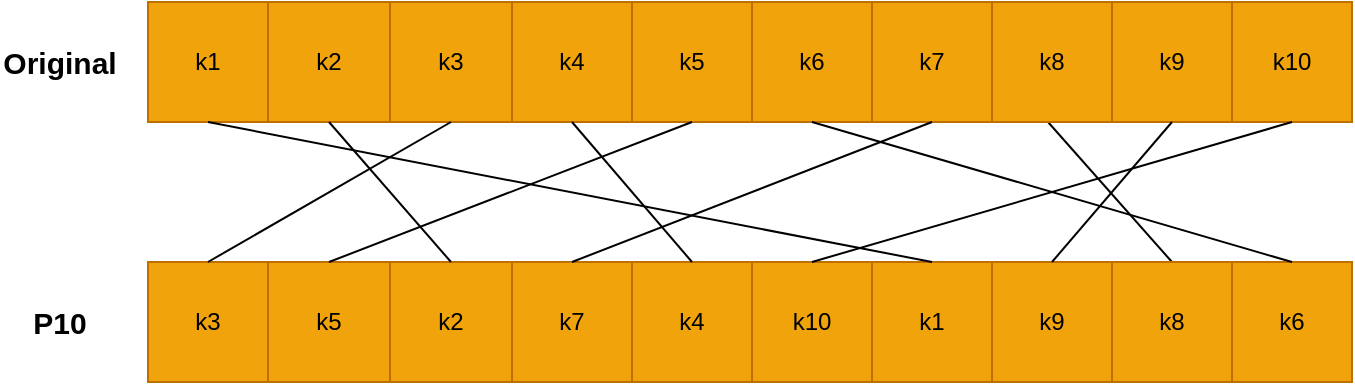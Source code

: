 <mxfile version="22.1.16" type="device">
  <diagram name="Stránka-1" id="YqRgB6bF7ps_heDAT-wN">
    <mxGraphModel dx="1434" dy="844" grid="1" gridSize="10" guides="1" tooltips="1" connect="1" arrows="1" fold="1" page="1" pageScale="1" pageWidth="827" pageHeight="1169" math="0" shadow="0">
      <root>
        <mxCell id="0" />
        <mxCell id="1" parent="0" />
        <mxCell id="3DRULBe8b-DT2g1qf9wI-34" style="rounded=0;orthogonalLoop=1;jettySize=auto;html=1;exitX=0.75;exitY=1;exitDx=0;exitDy=0;entryX=0.5;entryY=0;entryDx=0;entryDy=0;startArrow=none;startFill=0;endArrow=none;endFill=0;" parent="1" source="3DRULBe8b-DT2g1qf9wI-1" target="3DRULBe8b-DT2g1qf9wI-22" edge="1">
          <mxGeometry relative="1" as="geometry" />
        </mxCell>
        <mxCell id="3DRULBe8b-DT2g1qf9wI-1" value="" style="swimlane;startSize=0;" parent="1" vertex="1">
          <mxGeometry x="114" y="320" width="600" height="60" as="geometry">
            <mxRectangle x="310" y="330" width="50" height="40" as="alternateBounds" />
          </mxGeometry>
        </mxCell>
        <mxCell id="3DRULBe8b-DT2g1qf9wI-2" value="k1" style="rounded=0;whiteSpace=wrap;html=1;fillColor=#f0a30a;strokeColor=#BD7000;fontColor=#000000;" parent="3DRULBe8b-DT2g1qf9wI-1" vertex="1">
          <mxGeometry width="60" height="60" as="geometry" />
        </mxCell>
        <mxCell id="3DRULBe8b-DT2g1qf9wI-3" value="k2" style="rounded=0;whiteSpace=wrap;html=1;fillColor=#f0a30a;strokeColor=#BD7000;fontColor=#000000;" parent="3DRULBe8b-DT2g1qf9wI-1" vertex="1">
          <mxGeometry x="60" width="61" height="60" as="geometry" />
        </mxCell>
        <mxCell id="3DRULBe8b-DT2g1qf9wI-4" value="k3" style="rounded=0;whiteSpace=wrap;html=1;fillColor=#f0a30a;strokeColor=#BD7000;fontColor=#000000;" parent="3DRULBe8b-DT2g1qf9wI-1" vertex="1">
          <mxGeometry x="121" width="61" height="60" as="geometry" />
        </mxCell>
        <mxCell id="3DRULBe8b-DT2g1qf9wI-5" value="k4" style="rounded=0;whiteSpace=wrap;html=1;fillColor=#f0a30a;strokeColor=#BD7000;fontColor=#000000;" parent="3DRULBe8b-DT2g1qf9wI-1" vertex="1">
          <mxGeometry x="182" width="60" height="60" as="geometry" />
        </mxCell>
        <mxCell id="3DRULBe8b-DT2g1qf9wI-6" value="k5" style="rounded=0;whiteSpace=wrap;html=1;fillColor=#f0a30a;strokeColor=#BD7000;fontColor=#000000;" parent="3DRULBe8b-DT2g1qf9wI-1" vertex="1">
          <mxGeometry x="242" width="60" height="60" as="geometry" />
        </mxCell>
        <mxCell id="3DRULBe8b-DT2g1qf9wI-7" value="k6" style="rounded=0;whiteSpace=wrap;html=1;fillColor=#f0a30a;strokeColor=#BD7000;fontColor=#000000;" parent="3DRULBe8b-DT2g1qf9wI-1" vertex="1">
          <mxGeometry x="302" width="60" height="60" as="geometry" />
        </mxCell>
        <mxCell id="3DRULBe8b-DT2g1qf9wI-8" value="k7" style="rounded=0;whiteSpace=wrap;html=1;fillColor=#f0a30a;strokeColor=#BD7000;fontColor=#000000;" parent="3DRULBe8b-DT2g1qf9wI-1" vertex="1">
          <mxGeometry x="362" width="60" height="60" as="geometry" />
        </mxCell>
        <mxCell id="3DRULBe8b-DT2g1qf9wI-9" value="k8" style="rounded=0;whiteSpace=wrap;html=1;fillColor=#f0a30a;strokeColor=#BD7000;fontColor=#000000;" parent="3DRULBe8b-DT2g1qf9wI-1" vertex="1">
          <mxGeometry x="422" width="60" height="60" as="geometry" />
        </mxCell>
        <mxCell id="3DRULBe8b-DT2g1qf9wI-10" value="k9" style="rounded=0;whiteSpace=wrap;html=1;fillColor=#f0a30a;strokeColor=#BD7000;fontColor=#000000;" parent="3DRULBe8b-DT2g1qf9wI-1" vertex="1">
          <mxGeometry x="482" width="60" height="60" as="geometry" />
        </mxCell>
        <mxCell id="3DRULBe8b-DT2g1qf9wI-12" value="k10&lt;br&gt;" style="rounded=0;whiteSpace=wrap;html=1;fillColor=#f0a30a;strokeColor=#BD7000;fontColor=#000000;" parent="3DRULBe8b-DT2g1qf9wI-1" vertex="1">
          <mxGeometry x="542" width="60" height="60" as="geometry" />
        </mxCell>
        <mxCell id="3DRULBe8b-DT2g1qf9wI-13" value="" style="swimlane;startSize=0;" parent="1" vertex="1">
          <mxGeometry x="114" y="450" width="600" height="60" as="geometry">
            <mxRectangle x="310" y="330" width="50" height="40" as="alternateBounds" />
          </mxGeometry>
        </mxCell>
        <mxCell id="3DRULBe8b-DT2g1qf9wI-14" value="k3" style="rounded=0;whiteSpace=wrap;html=1;fillColor=#f0a30a;strokeColor=#BD7000;fontColor=#000000;" parent="3DRULBe8b-DT2g1qf9wI-13" vertex="1">
          <mxGeometry width="60" height="60" as="geometry" />
        </mxCell>
        <mxCell id="3DRULBe8b-DT2g1qf9wI-15" value="k5" style="rounded=0;whiteSpace=wrap;html=1;fillColor=#f0a30a;strokeColor=#BD7000;fontColor=#000000;" parent="3DRULBe8b-DT2g1qf9wI-13" vertex="1">
          <mxGeometry x="60" width="61" height="60" as="geometry" />
        </mxCell>
        <mxCell id="3DRULBe8b-DT2g1qf9wI-16" value="k2" style="rounded=0;whiteSpace=wrap;html=1;fillColor=#f0a30a;strokeColor=#BD7000;fontColor=#000000;" parent="3DRULBe8b-DT2g1qf9wI-13" vertex="1">
          <mxGeometry x="121" width="61" height="60" as="geometry" />
        </mxCell>
        <mxCell id="3DRULBe8b-DT2g1qf9wI-17" value="k7" style="rounded=0;whiteSpace=wrap;html=1;fillColor=#f0a30a;strokeColor=#BD7000;fontColor=#000000;" parent="3DRULBe8b-DT2g1qf9wI-13" vertex="1">
          <mxGeometry x="182" width="60" height="60" as="geometry" />
        </mxCell>
        <mxCell id="3DRULBe8b-DT2g1qf9wI-18" value="k4" style="rounded=0;whiteSpace=wrap;html=1;fillColor=#f0a30a;strokeColor=#BD7000;fontColor=#000000;" parent="3DRULBe8b-DT2g1qf9wI-13" vertex="1">
          <mxGeometry x="242" width="60" height="60" as="geometry" />
        </mxCell>
        <mxCell id="3DRULBe8b-DT2g1qf9wI-19" value="k10" style="rounded=0;whiteSpace=wrap;html=1;fillColor=#f0a30a;strokeColor=#BD7000;fontColor=#000000;" parent="3DRULBe8b-DT2g1qf9wI-13" vertex="1">
          <mxGeometry x="302" width="60" height="60" as="geometry" />
        </mxCell>
        <mxCell id="3DRULBe8b-DT2g1qf9wI-20" value="k1" style="rounded=0;whiteSpace=wrap;html=1;fillColor=#f0a30a;strokeColor=#BD7000;fontColor=#000000;" parent="3DRULBe8b-DT2g1qf9wI-13" vertex="1">
          <mxGeometry x="362" width="60" height="60" as="geometry" />
        </mxCell>
        <mxCell id="3DRULBe8b-DT2g1qf9wI-21" value="k9" style="rounded=0;whiteSpace=wrap;html=1;fillColor=#f0a30a;strokeColor=#BD7000;fontColor=#000000;" parent="3DRULBe8b-DT2g1qf9wI-13" vertex="1">
          <mxGeometry x="422" width="60" height="60" as="geometry" />
        </mxCell>
        <mxCell id="3DRULBe8b-DT2g1qf9wI-22" value="k8" style="rounded=0;whiteSpace=wrap;html=1;fillColor=#f0a30a;strokeColor=#BD7000;fontColor=#000000;" parent="3DRULBe8b-DT2g1qf9wI-13" vertex="1">
          <mxGeometry x="482" width="60" height="60" as="geometry" />
        </mxCell>
        <mxCell id="3DRULBe8b-DT2g1qf9wI-23" value="k6" style="rounded=0;whiteSpace=wrap;html=1;fillColor=#f0a30a;strokeColor=#BD7000;fontColor=#000000;" parent="3DRULBe8b-DT2g1qf9wI-13" vertex="1">
          <mxGeometry x="542" width="60" height="60" as="geometry" />
        </mxCell>
        <mxCell id="3DRULBe8b-DT2g1qf9wI-24" value="&lt;font style=&quot;font-size: 15px;&quot;&gt;&lt;b&gt;P10&lt;/b&gt;&lt;/font&gt;" style="text;html=1;strokeColor=none;fillColor=none;align=center;verticalAlign=middle;whiteSpace=wrap;rounded=0;" parent="1" vertex="1">
          <mxGeometry x="40" y="465" width="60" height="30" as="geometry" />
        </mxCell>
        <mxCell id="3DRULBe8b-DT2g1qf9wI-25" value="&lt;font style=&quot;font-size: 15px;&quot;&gt;&lt;b&gt;Original&lt;/b&gt;&lt;/font&gt;" style="text;html=1;strokeColor=none;fillColor=none;align=center;verticalAlign=middle;whiteSpace=wrap;rounded=0;" parent="1" vertex="1">
          <mxGeometry x="40" y="335" width="60" height="30" as="geometry" />
        </mxCell>
        <mxCell id="3DRULBe8b-DT2g1qf9wI-27" style="rounded=0;orthogonalLoop=1;jettySize=auto;html=1;exitX=0.5;exitY=1;exitDx=0;exitDy=0;entryX=0.5;entryY=0;entryDx=0;entryDy=0;startArrow=none;startFill=0;endArrow=none;endFill=0;" parent="1" source="3DRULBe8b-DT2g1qf9wI-2" target="3DRULBe8b-DT2g1qf9wI-20" edge="1">
          <mxGeometry relative="1" as="geometry" />
        </mxCell>
        <mxCell id="3DRULBe8b-DT2g1qf9wI-28" style="rounded=0;orthogonalLoop=1;jettySize=auto;html=1;exitX=0.5;exitY=1;exitDx=0;exitDy=0;entryX=0.5;entryY=0;entryDx=0;entryDy=0;startArrow=none;startFill=0;endArrow=none;endFill=0;" parent="1" source="3DRULBe8b-DT2g1qf9wI-3" target="3DRULBe8b-DT2g1qf9wI-16" edge="1">
          <mxGeometry relative="1" as="geometry" />
        </mxCell>
        <mxCell id="3DRULBe8b-DT2g1qf9wI-29" style="rounded=0;orthogonalLoop=1;jettySize=auto;html=1;exitX=0.5;exitY=1;exitDx=0;exitDy=0;entryX=0.5;entryY=0;entryDx=0;entryDy=0;startArrow=none;startFill=0;endArrow=none;endFill=0;" parent="1" source="3DRULBe8b-DT2g1qf9wI-4" target="3DRULBe8b-DT2g1qf9wI-14" edge="1">
          <mxGeometry relative="1" as="geometry" />
        </mxCell>
        <mxCell id="3DRULBe8b-DT2g1qf9wI-30" style="rounded=0;orthogonalLoop=1;jettySize=auto;html=1;exitX=0.5;exitY=1;exitDx=0;exitDy=0;entryX=0.5;entryY=0;entryDx=0;entryDy=0;startArrow=none;startFill=0;endArrow=none;endFill=0;" parent="1" source="3DRULBe8b-DT2g1qf9wI-5" target="3DRULBe8b-DT2g1qf9wI-18" edge="1">
          <mxGeometry relative="1" as="geometry" />
        </mxCell>
        <mxCell id="3DRULBe8b-DT2g1qf9wI-31" style="rounded=0;orthogonalLoop=1;jettySize=auto;html=1;exitX=0.5;exitY=1;exitDx=0;exitDy=0;entryX=0.5;entryY=0;entryDx=0;entryDy=0;startArrow=none;startFill=0;endArrow=none;endFill=0;" parent="1" source="3DRULBe8b-DT2g1qf9wI-6" target="3DRULBe8b-DT2g1qf9wI-15" edge="1">
          <mxGeometry relative="1" as="geometry" />
        </mxCell>
        <mxCell id="3DRULBe8b-DT2g1qf9wI-32" style="rounded=0;orthogonalLoop=1;jettySize=auto;html=1;exitX=0.5;exitY=1;exitDx=0;exitDy=0;entryX=0.5;entryY=0;entryDx=0;entryDy=0;startArrow=none;startFill=0;endArrow=none;endFill=0;" parent="1" source="3DRULBe8b-DT2g1qf9wI-7" target="3DRULBe8b-DT2g1qf9wI-23" edge="1">
          <mxGeometry relative="1" as="geometry" />
        </mxCell>
        <mxCell id="3DRULBe8b-DT2g1qf9wI-33" style="rounded=0;orthogonalLoop=1;jettySize=auto;html=1;exitX=0.5;exitY=1;exitDx=0;exitDy=0;entryX=0.5;entryY=0;entryDx=0;entryDy=0;startArrow=none;startFill=0;endArrow=none;endFill=0;" parent="1" source="3DRULBe8b-DT2g1qf9wI-8" target="3DRULBe8b-DT2g1qf9wI-17" edge="1">
          <mxGeometry relative="1" as="geometry" />
        </mxCell>
        <mxCell id="3DRULBe8b-DT2g1qf9wI-35" style="rounded=0;orthogonalLoop=1;jettySize=auto;html=1;exitX=0.5;exitY=1;exitDx=0;exitDy=0;entryX=0.5;entryY=0;entryDx=0;entryDy=0;startArrow=none;startFill=0;endArrow=none;endFill=0;" parent="1" source="3DRULBe8b-DT2g1qf9wI-10" target="3DRULBe8b-DT2g1qf9wI-21" edge="1">
          <mxGeometry relative="1" as="geometry" />
        </mxCell>
        <mxCell id="3DRULBe8b-DT2g1qf9wI-36" style="rounded=0;orthogonalLoop=1;jettySize=auto;html=1;exitX=0.5;exitY=1;exitDx=0;exitDy=0;entryX=0.5;entryY=0;entryDx=0;entryDy=0;startArrow=none;startFill=0;endArrow=none;endFill=0;" parent="1" source="3DRULBe8b-DT2g1qf9wI-12" target="3DRULBe8b-DT2g1qf9wI-19" edge="1">
          <mxGeometry relative="1" as="geometry" />
        </mxCell>
      </root>
    </mxGraphModel>
  </diagram>
</mxfile>
